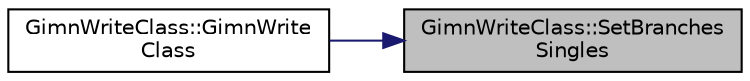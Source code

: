 digraph "GimnWriteClass::SetBranchesSingles"
{
 // LATEX_PDF_SIZE
  edge [fontname="Helvetica",fontsize="10",labelfontname="Helvetica",labelfontsize="10"];
  node [fontname="Helvetica",fontsize="10",shape=record];
  rankdir="RL";
  Node1 [label="GimnWriteClass::SetBranches\lSingles",height=0.2,width=0.4,color="black", fillcolor="grey75", style="filled", fontcolor="black",tooltip="Ajusta as folhas da arvore de singles."];
  Node1 -> Node2 [dir="back",color="midnightblue",fontsize="10",style="solid",fontname="Helvetica"];
  Node2 [label="GimnWriteClass::GimnWrite\lClass",height=0.2,width=0.4,color="black", fillcolor="white", style="filled",URL="$classGimnWriteClass.html#ae53694e553a6e6a1a9ed925f5ad2c8ed",tooltip=" "];
}
